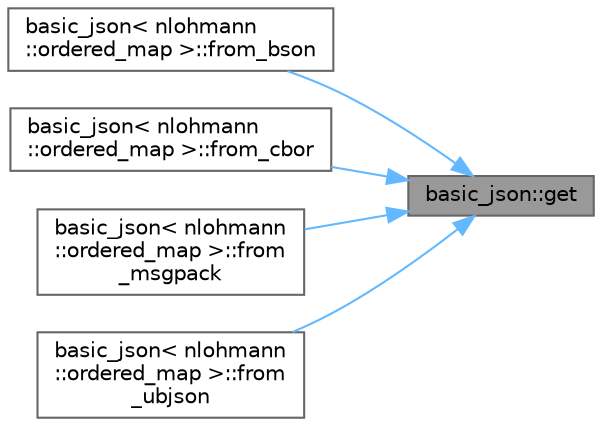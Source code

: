 digraph "basic_json::get"
{
 // INTERACTIVE_SVG=YES
 // LATEX_PDF_SIZE
  bgcolor="transparent";
  edge [fontname=Helvetica,fontsize=10,labelfontname=Helvetica,labelfontsize=10];
  node [fontname=Helvetica,fontsize=10,shape=box,height=0.2,width=0.4];
  rankdir="RL";
  Node1 [id="Node000001",label="basic_json::get",height=0.2,width=0.4,color="gray40", fillcolor="grey60", style="filled", fontcolor="black",tooltip="get a (pointer) value (explicit)"];
  Node1 -> Node2 [id="edge1_Node000001_Node000002",dir="back",color="steelblue1",style="solid",tooltip=" "];
  Node2 [id="Node000002",label="basic_json\< nlohmann\l::ordered_map \>::from_bson",height=0.2,width=0.4,color="grey40", fillcolor="white", style="filled",URL="$classbasic__json.html#aed9761fba9571455a96309f7ba647757",tooltip=" "];
  Node1 -> Node3 [id="edge2_Node000001_Node000003",dir="back",color="steelblue1",style="solid",tooltip=" "];
  Node3 [id="Node000003",label="basic_json\< nlohmann\l::ordered_map \>::from_cbor",height=0.2,width=0.4,color="grey40", fillcolor="white", style="filled",URL="$classbasic__json.html#a8680ff0784c185b6898839a98de88486",tooltip=" "];
  Node1 -> Node4 [id="edge3_Node000001_Node000004",dir="back",color="steelblue1",style="solid",tooltip=" "];
  Node4 [id="Node000004",label="basic_json\< nlohmann\l::ordered_map \>::from\l_msgpack",height=0.2,width=0.4,color="grey40", fillcolor="white", style="filled",URL="$classbasic__json.html#ae8c5fdb783d4f97a9062ab41809ec0c6",tooltip=" "];
  Node1 -> Node5 [id="edge4_Node000001_Node000005",dir="back",color="steelblue1",style="solid",tooltip=" "];
  Node5 [id="Node000005",label="basic_json\< nlohmann\l::ordered_map \>::from\l_ubjson",height=0.2,width=0.4,color="grey40", fillcolor="white", style="filled",URL="$classbasic__json.html#ad915ce03b8ec612764bb67d09e658a0d",tooltip=" "];
}
